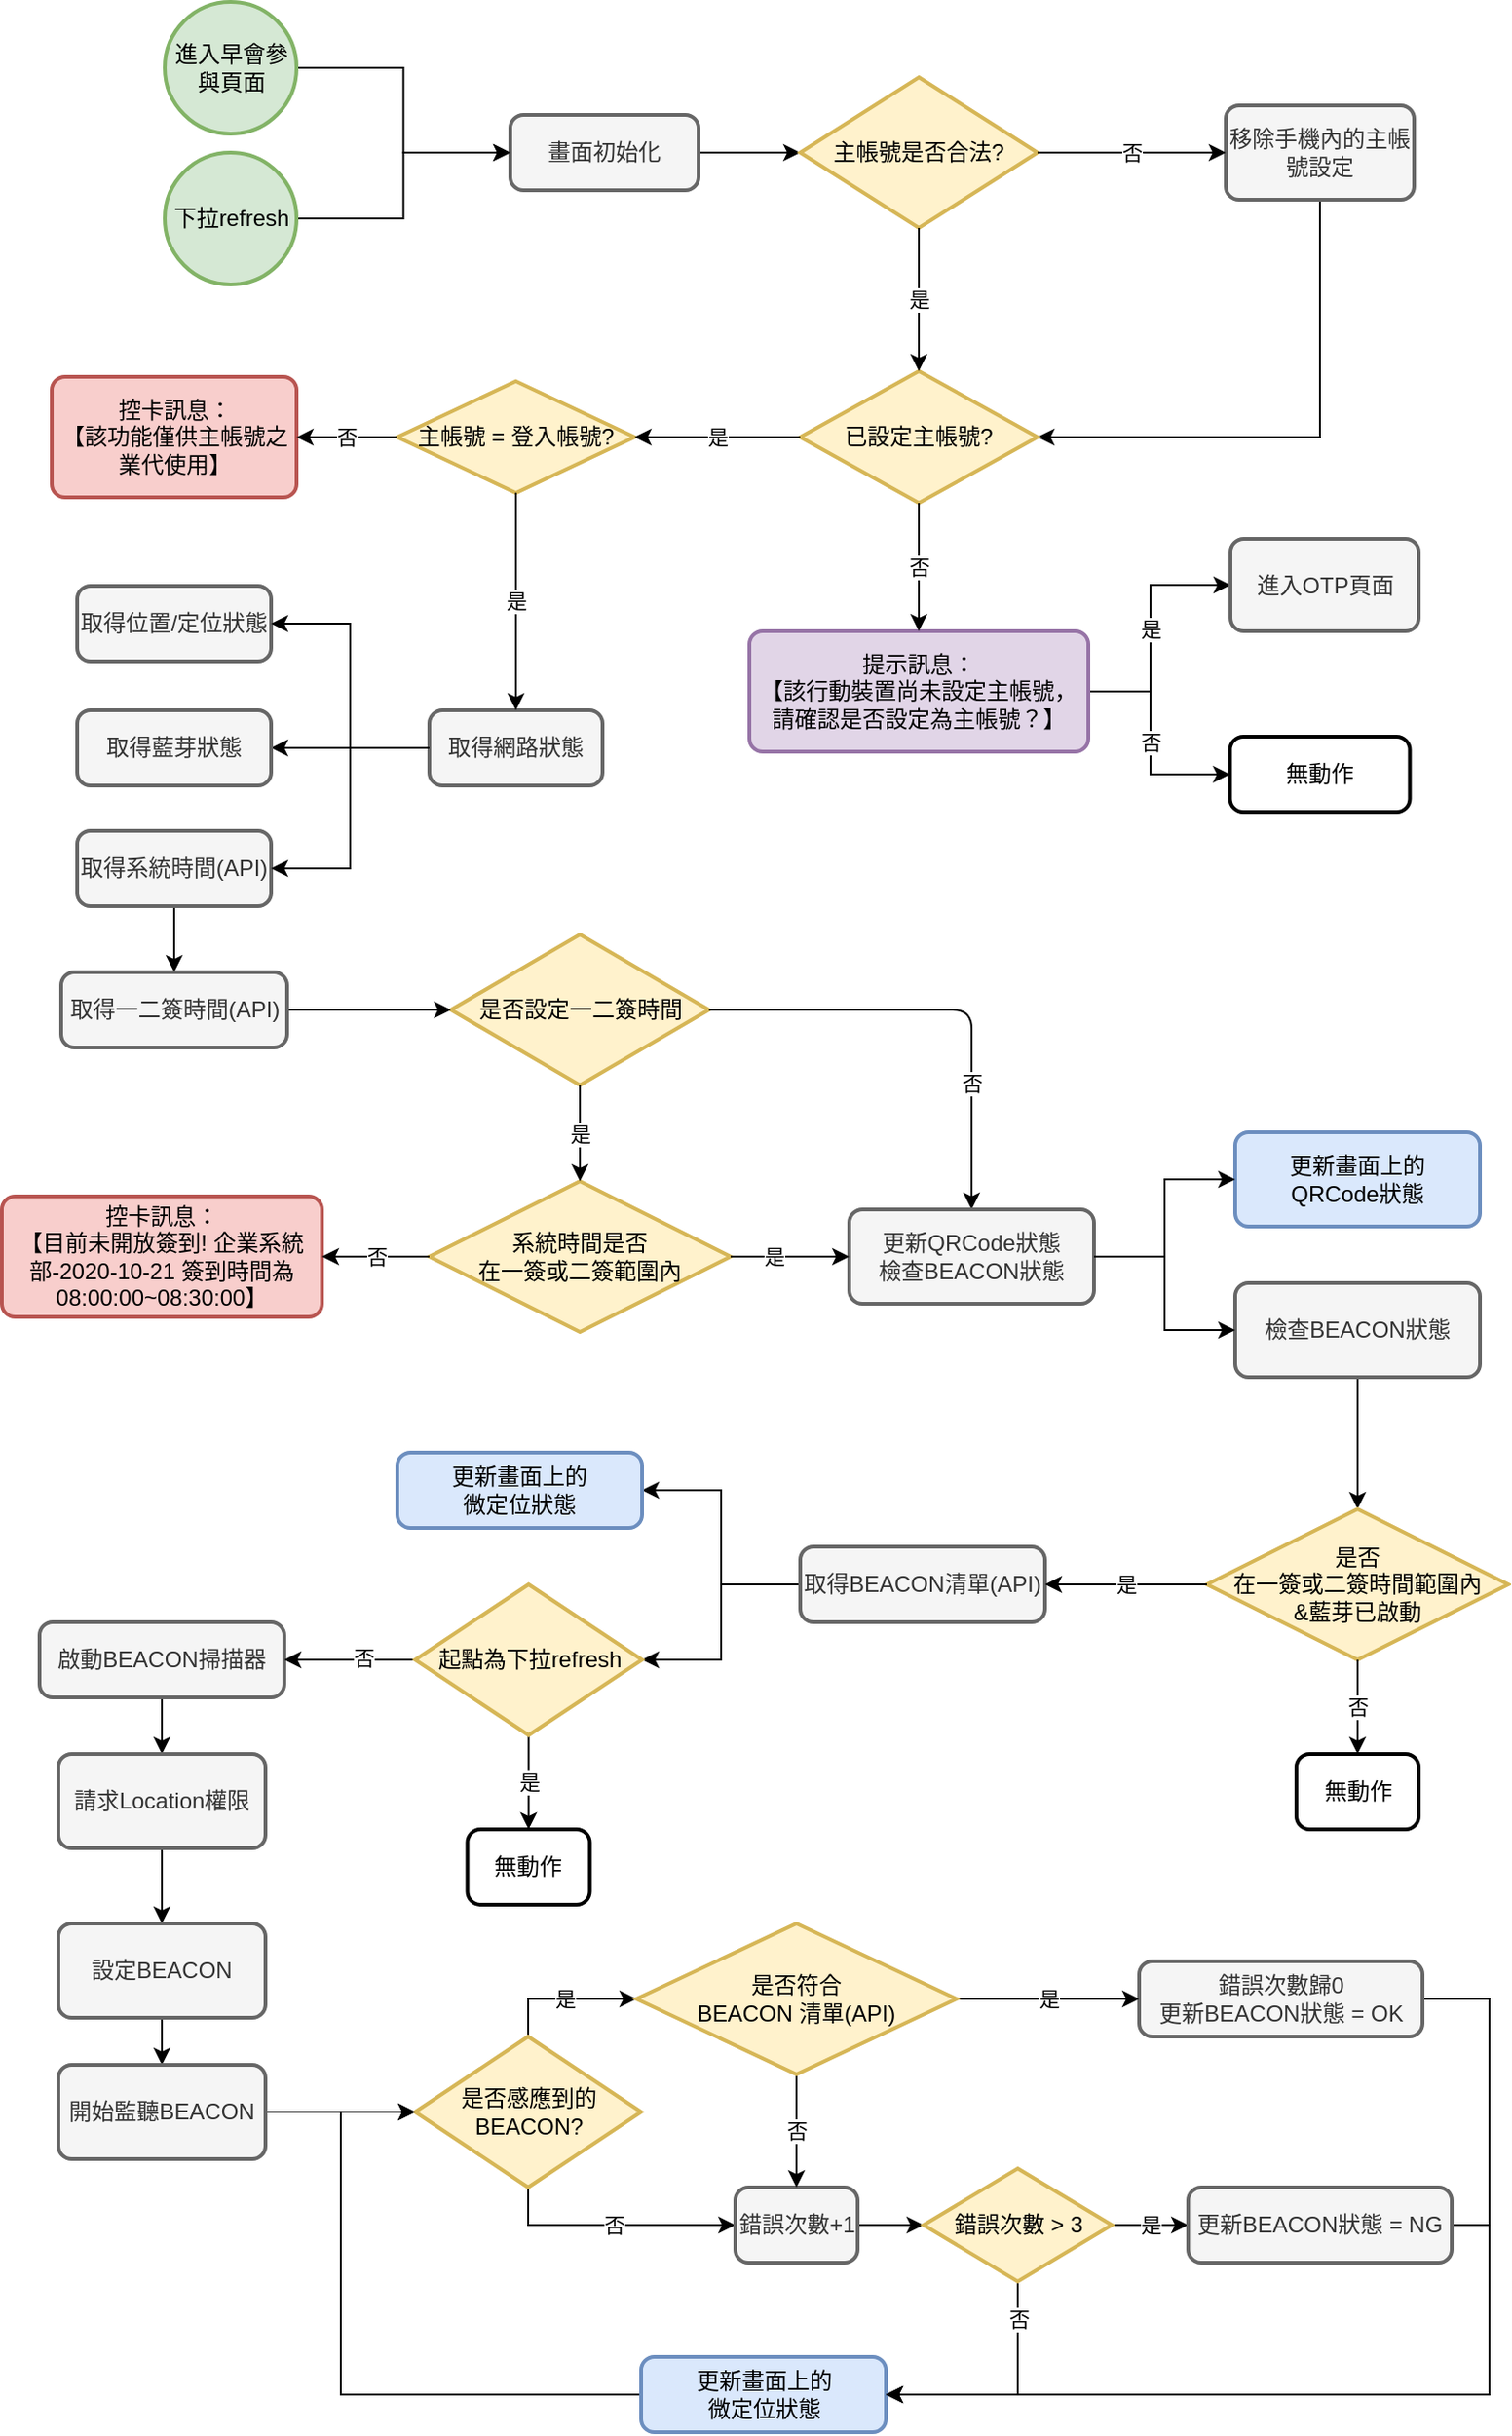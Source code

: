 <mxfile version="13.8.1" type="github"><diagram id="rVQWAjQvvcYKXNc0S_qa" name="第1頁"><mxGraphModel dx="1422" dy="745" grid="1" gridSize="10" guides="1" tooltips="1" connect="1" arrows="1" fold="1" page="1" pageScale="1" pageWidth="827" pageHeight="1169" math="0" shadow="0"><root><mxCell id="0"/><mxCell id="1" parent="0"/><mxCell id="3DBhpYr2s3S-8QUUFZNX-8" style="edgeStyle=orthogonalEdgeStyle;rounded=0;orthogonalLoop=1;jettySize=auto;html=1;exitX=1;exitY=0.5;exitDx=0;exitDy=0;exitPerimeter=0;" edge="1" parent="1" source="3DBhpYr2s3S-8QUUFZNX-1" target="3DBhpYr2s3S-8QUUFZNX-3"><mxGeometry relative="1" as="geometry"/></mxCell><mxCell id="3DBhpYr2s3S-8QUUFZNX-1" value="進入早會參與頁面" style="strokeWidth=2;html=1;shape=mxgraph.flowchart.start_2;whiteSpace=wrap;fillColor=#d5e8d4;strokeColor=#82b366;" vertex="1" parent="1"><mxGeometry x="96.5" y="30" width="70" height="70" as="geometry"/></mxCell><mxCell id="3DBhpYr2s3S-8QUUFZNX-9" style="edgeStyle=orthogonalEdgeStyle;rounded=0;orthogonalLoop=1;jettySize=auto;html=1;exitX=1;exitY=0.5;exitDx=0;exitDy=0;entryX=0;entryY=0.5;entryDx=0;entryDy=0;entryPerimeter=0;" edge="1" parent="1" source="3DBhpYr2s3S-8QUUFZNX-3" target="3DBhpYr2s3S-8QUUFZNX-5"><mxGeometry relative="1" as="geometry"/></mxCell><mxCell id="3DBhpYr2s3S-8QUUFZNX-3" value="畫面初始化" style="rounded=1;whiteSpace=wrap;html=1;absoluteArcSize=1;arcSize=14;strokeWidth=2;fillColor=#f5f5f5;strokeColor=#666666;fontColor=#333333;" vertex="1" parent="1"><mxGeometry x="280" y="90" width="100" height="40" as="geometry"/></mxCell><mxCell id="3DBhpYr2s3S-8QUUFZNX-5" value="主帳號是否合法?" style="strokeWidth=2;html=1;shape=mxgraph.flowchart.decision;whiteSpace=wrap;fillColor=#fff2cc;strokeColor=#d6b656;" vertex="1" parent="1"><mxGeometry x="434" y="70" width="126" height="80" as="geometry"/></mxCell><mxCell id="3DBhpYr2s3S-8QUUFZNX-16" style="edgeStyle=orthogonalEdgeStyle;rounded=0;orthogonalLoop=1;jettySize=auto;html=1;exitX=0.5;exitY=1;exitDx=0;exitDy=0;entryX=1;entryY=0.5;entryDx=0;entryDy=0;entryPerimeter=0;" edge="1" parent="1" source="3DBhpYr2s3S-8QUUFZNX-6" target="3DBhpYr2s3S-8QUUFZNX-11"><mxGeometry relative="1" as="geometry"/></mxCell><mxCell id="3DBhpYr2s3S-8QUUFZNX-6" value="移除手機內的主帳號設定" style="rounded=1;whiteSpace=wrap;html=1;absoluteArcSize=1;arcSize=14;strokeWidth=2;fillColor=#f5f5f5;strokeColor=#666666;fontColor=#333333;" vertex="1" parent="1"><mxGeometry x="660" y="85" width="100" height="50" as="geometry"/></mxCell><mxCell id="3DBhpYr2s3S-8QUUFZNX-11" value="已設定主帳號?" style="strokeWidth=2;html=1;shape=mxgraph.flowchart.decision;whiteSpace=wrap;fillColor=#fff2cc;strokeColor=#d6b656;" vertex="1" parent="1"><mxGeometry x="434" y="226" width="126" height="70" as="geometry"/></mxCell><mxCell id="3DBhpYr2s3S-8QUUFZNX-13" value="主帳號 = 登入帳號?" style="strokeWidth=2;html=1;shape=mxgraph.flowchart.decision;whiteSpace=wrap;fillColor=#fff2cc;strokeColor=#d6b656;" vertex="1" parent="1"><mxGeometry x="220" y="231.38" width="126" height="59.25" as="geometry"/></mxCell><mxCell id="3DBhpYr2s3S-8QUUFZNX-157" value="是" style="edgeStyle=orthogonalEdgeStyle;rounded=0;orthogonalLoop=1;jettySize=auto;html=1;exitX=1;exitY=0.5;exitDx=0;exitDy=0;entryX=0;entryY=0.5;entryDx=0;entryDy=0;" edge="1" parent="1" source="3DBhpYr2s3S-8QUUFZNX-17" target="3DBhpYr2s3S-8QUUFZNX-31"><mxGeometry relative="1" as="geometry"><Array as="points"><mxPoint x="620" y="396"/><mxPoint x="620" y="340"/></Array></mxGeometry></mxCell><mxCell id="3DBhpYr2s3S-8QUUFZNX-158" value="否" style="edgeStyle=orthogonalEdgeStyle;rounded=0;orthogonalLoop=1;jettySize=auto;html=1;exitX=1;exitY=0.5;exitDx=0;exitDy=0;entryX=0;entryY=0.5;entryDx=0;entryDy=0;" edge="1" parent="1" source="3DBhpYr2s3S-8QUUFZNX-17" target="3DBhpYr2s3S-8QUUFZNX-153"><mxGeometry relative="1" as="geometry"><Array as="points"><mxPoint x="620" y="396"/><mxPoint x="620" y="440"/></Array></mxGeometry></mxCell><mxCell id="3DBhpYr2s3S-8QUUFZNX-17" value="提示訊息：&lt;br&gt;【該行動裝置尚未設定主帳號，請確認是否設定為主帳號？】" style="rounded=1;whiteSpace=wrap;html=1;absoluteArcSize=1;arcSize=14;strokeWidth=2;fillColor=#e1d5e7;strokeColor=#9673a6;" vertex="1" parent="1"><mxGeometry x="407" y="364" width="180" height="64" as="geometry"/></mxCell><mxCell id="3DBhpYr2s3S-8QUUFZNX-31" value="進入OTP頁面" style="rounded=1;whiteSpace=wrap;html=1;absoluteArcSize=1;arcSize=14;strokeWidth=2;fillColor=#f5f5f5;strokeColor=#666666;fontColor=#333333;" vertex="1" parent="1"><mxGeometry x="662.5" y="315" width="100" height="49" as="geometry"/></mxCell><mxCell id="3DBhpYr2s3S-8QUUFZNX-42" value="控卡訊息：&lt;br&gt;【該功能僅供主帳號之業代使用】" style="rounded=1;whiteSpace=wrap;html=1;absoluteArcSize=1;arcSize=14;strokeWidth=2;fillColor=#f8cecc;strokeColor=#b85450;" vertex="1" parent="1"><mxGeometry x="36.5" y="229.01" width="130" height="64" as="geometry"/></mxCell><mxCell id="3DBhpYr2s3S-8QUUFZNX-55" value="" style="edgeStyle=orthogonalEdgeStyle;rounded=0;orthogonalLoop=1;jettySize=auto;html=1;entryX=1;entryY=0.5;entryDx=0;entryDy=0;" edge="1" parent="1" source="3DBhpYr2s3S-8QUUFZNX-50" target="3DBhpYr2s3S-8QUUFZNX-53"><mxGeometry relative="1" as="geometry"/></mxCell><mxCell id="3DBhpYr2s3S-8QUUFZNX-50" value="取得網路狀態" style="rounded=1;whiteSpace=wrap;html=1;absoluteArcSize=1;arcSize=14;strokeWidth=2;fillColor=#f5f5f5;strokeColor=#666666;fontColor=#333333;" vertex="1" parent="1"><mxGeometry x="237" y="406" width="92" height="40" as="geometry"/></mxCell><mxCell id="3DBhpYr2s3S-8QUUFZNX-52" value="取得位置/定位狀態" style="rounded=1;whiteSpace=wrap;html=1;absoluteArcSize=1;arcSize=14;strokeWidth=2;fillColor=#f5f5f5;strokeColor=#666666;fontColor=#333333;" vertex="1" parent="1"><mxGeometry x="50" y="340" width="103" height="40" as="geometry"/></mxCell><mxCell id="3DBhpYr2s3S-8QUUFZNX-53" value="取得藍芽狀態" style="rounded=1;whiteSpace=wrap;html=1;absoluteArcSize=1;arcSize=14;strokeWidth=2;fillColor=#f5f5f5;strokeColor=#666666;fontColor=#333333;" vertex="1" parent="1"><mxGeometry x="50" y="406" width="103" height="40" as="geometry"/></mxCell><mxCell id="3DBhpYr2s3S-8QUUFZNX-81" value="" style="edgeStyle=orthogonalEdgeStyle;rounded=0;orthogonalLoop=1;jettySize=auto;html=1;" edge="1" parent="1" source="3DBhpYr2s3S-8QUUFZNX-54" target="3DBhpYr2s3S-8QUUFZNX-79"><mxGeometry relative="1" as="geometry"/></mxCell><mxCell id="3DBhpYr2s3S-8QUUFZNX-54" value="取得系統時間(API)" style="rounded=1;whiteSpace=wrap;html=1;absoluteArcSize=1;arcSize=14;strokeWidth=2;fillColor=#f5f5f5;strokeColor=#666666;fontColor=#333333;" vertex="1" parent="1"><mxGeometry x="50" y="470" width="103" height="40" as="geometry"/></mxCell><mxCell id="3DBhpYr2s3S-8QUUFZNX-57" value="" style="edgeStyle=orthogonalEdgeStyle;rounded=0;orthogonalLoop=1;jettySize=auto;html=1;entryX=1;entryY=0.5;entryDx=0;entryDy=0;exitX=0;exitY=0.5;exitDx=0;exitDy=0;" edge="1" parent="1" source="3DBhpYr2s3S-8QUUFZNX-50" target="3DBhpYr2s3S-8QUUFZNX-52"><mxGeometry relative="1" as="geometry"><mxPoint x="247" y="401" as="sourcePoint"/><mxPoint x="163" y="436" as="targetPoint"/></mxGeometry></mxCell><mxCell id="3DBhpYr2s3S-8QUUFZNX-58" value="" style="edgeStyle=orthogonalEdgeStyle;rounded=0;orthogonalLoop=1;jettySize=auto;html=1;entryX=1;entryY=0.5;entryDx=0;entryDy=0;exitX=0;exitY=0.5;exitDx=0;exitDy=0;" edge="1" parent="1" source="3DBhpYr2s3S-8QUUFZNX-50" target="3DBhpYr2s3S-8QUUFZNX-54"><mxGeometry relative="1" as="geometry"><mxPoint x="257" y="411" as="sourcePoint"/><mxPoint x="173" y="446" as="targetPoint"/></mxGeometry></mxCell><mxCell id="3DBhpYr2s3S-8QUUFZNX-64" value="" style="endArrow=classic;html=1;exitX=1;exitY=0.5;exitDx=0;exitDy=0;exitPerimeter=0;entryX=0;entryY=0.5;entryDx=0;entryDy=0;" edge="1" parent="1" source="3DBhpYr2s3S-8QUUFZNX-5" target="3DBhpYr2s3S-8QUUFZNX-6"><mxGeometry relative="1" as="geometry"><mxPoint x="329" y="560" as="sourcePoint"/><mxPoint x="429" y="560" as="targetPoint"/></mxGeometry></mxCell><mxCell id="3DBhpYr2s3S-8QUUFZNX-65" value="否" style="edgeLabel;resizable=0;html=1;align=center;verticalAlign=middle;" connectable="0" vertex="1" parent="3DBhpYr2s3S-8QUUFZNX-64"><mxGeometry relative="1" as="geometry"/></mxCell><mxCell id="3DBhpYr2s3S-8QUUFZNX-66" value="" style="endArrow=classic;html=1;exitX=0.5;exitY=1;exitDx=0;exitDy=0;exitPerimeter=0;entryX=0.5;entryY=0;entryDx=0;entryDy=0;" edge="1" parent="1" source="3DBhpYr2s3S-8QUUFZNX-11" target="3DBhpYr2s3S-8QUUFZNX-17"><mxGeometry relative="1" as="geometry"><mxPoint x="550" y="180" as="sourcePoint"/><mxPoint x="650" y="180" as="targetPoint"/></mxGeometry></mxCell><mxCell id="3DBhpYr2s3S-8QUUFZNX-67" value="否" style="edgeLabel;resizable=0;html=1;align=center;verticalAlign=middle;" connectable="0" vertex="1" parent="3DBhpYr2s3S-8QUUFZNX-66"><mxGeometry relative="1" as="geometry"/></mxCell><mxCell id="3DBhpYr2s3S-8QUUFZNX-68" value="" style="endArrow=classic;html=1;exitX=0;exitY=0.5;exitDx=0;exitDy=0;exitPerimeter=0;entryX=1;entryY=0.5;entryDx=0;entryDy=0;" edge="1" parent="1" source="3DBhpYr2s3S-8QUUFZNX-13" target="3DBhpYr2s3S-8QUUFZNX-42"><mxGeometry relative="1" as="geometry"><mxPoint x="580" y="130" as="sourcePoint"/><mxPoint x="680" y="130" as="targetPoint"/></mxGeometry></mxCell><mxCell id="3DBhpYr2s3S-8QUUFZNX-69" value="否" style="edgeLabel;resizable=0;html=1;align=center;verticalAlign=middle;" connectable="0" vertex="1" parent="3DBhpYr2s3S-8QUUFZNX-68"><mxGeometry relative="1" as="geometry"/></mxCell><mxCell id="3DBhpYr2s3S-8QUUFZNX-70" value="" style="endArrow=classic;html=1;exitX=0.5;exitY=1;exitDx=0;exitDy=0;exitPerimeter=0;entryX=0.5;entryY=0;entryDx=0;entryDy=0;entryPerimeter=0;" edge="1" parent="1" source="3DBhpYr2s3S-8QUUFZNX-5" target="3DBhpYr2s3S-8QUUFZNX-11"><mxGeometry relative="1" as="geometry"><mxPoint x="480" y="170" as="sourcePoint"/><mxPoint x="580" y="170" as="targetPoint"/></mxGeometry></mxCell><mxCell id="3DBhpYr2s3S-8QUUFZNX-71" value="是" style="edgeLabel;resizable=0;html=1;align=center;verticalAlign=middle;" connectable="0" vertex="1" parent="3DBhpYr2s3S-8QUUFZNX-70"><mxGeometry relative="1" as="geometry"/></mxCell><mxCell id="3DBhpYr2s3S-8QUUFZNX-72" value="" style="endArrow=classic;html=1;exitX=0;exitY=0.5;exitDx=0;exitDy=0;exitPerimeter=0;entryX=1;entryY=0.5;entryDx=0;entryDy=0;entryPerimeter=0;" edge="1" parent="1" source="3DBhpYr2s3S-8QUUFZNX-11" target="3DBhpYr2s3S-8QUUFZNX-13"><mxGeometry relative="1" as="geometry"><mxPoint x="507" y="160" as="sourcePoint"/><mxPoint x="507" y="236" as="targetPoint"/></mxGeometry></mxCell><mxCell id="3DBhpYr2s3S-8QUUFZNX-73" value="是" style="edgeLabel;resizable=0;html=1;align=center;verticalAlign=middle;" connectable="0" vertex="1" parent="3DBhpYr2s3S-8QUUFZNX-72"><mxGeometry relative="1" as="geometry"/></mxCell><mxCell id="3DBhpYr2s3S-8QUUFZNX-74" value="" style="endArrow=classic;html=1;exitX=0.5;exitY=1;exitDx=0;exitDy=0;exitPerimeter=0;entryX=0.5;entryY=0;entryDx=0;entryDy=0;" edge="1" parent="1" source="3DBhpYr2s3S-8QUUFZNX-13" target="3DBhpYr2s3S-8QUUFZNX-50"><mxGeometry relative="1" as="geometry"><mxPoint x="517" y="170" as="sourcePoint"/><mxPoint x="517" y="246" as="targetPoint"/></mxGeometry></mxCell><mxCell id="3DBhpYr2s3S-8QUUFZNX-75" value="是" style="edgeLabel;resizable=0;html=1;align=center;verticalAlign=middle;" connectable="0" vertex="1" parent="3DBhpYr2s3S-8QUUFZNX-74"><mxGeometry relative="1" as="geometry"/></mxCell><mxCell id="3DBhpYr2s3S-8QUUFZNX-78" value="是否設定一二簽時間" style="strokeWidth=2;html=1;shape=mxgraph.flowchart.decision;whiteSpace=wrap;fillColor=#fff2cc;strokeColor=#d6b656;" vertex="1" parent="1"><mxGeometry x="248.5" y="525" width="137" height="80" as="geometry"/></mxCell><mxCell id="3DBhpYr2s3S-8QUUFZNX-82" value="" style="edgeStyle=orthogonalEdgeStyle;rounded=0;orthogonalLoop=1;jettySize=auto;html=1;" edge="1" parent="1" source="3DBhpYr2s3S-8QUUFZNX-79" target="3DBhpYr2s3S-8QUUFZNX-78"><mxGeometry relative="1" as="geometry"/></mxCell><mxCell id="3DBhpYr2s3S-8QUUFZNX-79" value="取得一二簽時間(API)" style="rounded=1;whiteSpace=wrap;html=1;absoluteArcSize=1;arcSize=14;strokeWidth=2;fillColor=#f5f5f5;strokeColor=#666666;fontColor=#333333;" vertex="1" parent="1"><mxGeometry x="41.5" y="545" width="120" height="40" as="geometry"/></mxCell><mxCell id="3DBhpYr2s3S-8QUUFZNX-83" value="系統時間是否&lt;br&gt;在一簽或二簽範圍內" style="strokeWidth=2;html=1;shape=mxgraph.flowchart.decision;whiteSpace=wrap;fillColor=#fff2cc;strokeColor=#d6b656;" vertex="1" parent="1"><mxGeometry x="237" y="656" width="160" height="80" as="geometry"/></mxCell><mxCell id="3DBhpYr2s3S-8QUUFZNX-84" value="" style="endArrow=classic;html=1;exitX=0.5;exitY=1;exitDx=0;exitDy=0;exitPerimeter=0;entryX=0.5;entryY=0;entryDx=0;entryDy=0;entryPerimeter=0;" edge="1" parent="1" source="3DBhpYr2s3S-8QUUFZNX-78" target="3DBhpYr2s3S-8QUUFZNX-83"><mxGeometry relative="1" as="geometry"><mxPoint x="343" y="300.63" as="sourcePoint"/><mxPoint x="343" y="416" as="targetPoint"/></mxGeometry></mxCell><mxCell id="3DBhpYr2s3S-8QUUFZNX-85" value="是" style="edgeLabel;resizable=0;html=1;align=center;verticalAlign=middle;" connectable="0" vertex="1" parent="3DBhpYr2s3S-8QUUFZNX-84"><mxGeometry relative="1" as="geometry"/></mxCell><mxCell id="3DBhpYr2s3S-8QUUFZNX-86" value="" style="endArrow=classic;html=1;exitX=1;exitY=0.5;exitDx=0;exitDy=0;exitPerimeter=0;entryX=0.5;entryY=0;entryDx=0;entryDy=0;" edge="1" parent="1" source="3DBhpYr2s3S-8QUUFZNX-78" target="3DBhpYr2s3S-8QUUFZNX-88"><mxGeometry relative="1" as="geometry"><mxPoint x="280" y="271.005" as="sourcePoint"/><mxPoint x="329" y="650" as="targetPoint"/><Array as="points"><mxPoint x="525" y="565"/></Array></mxGeometry></mxCell><mxCell id="3DBhpYr2s3S-8QUUFZNX-87" value="否" style="edgeLabel;resizable=0;html=1;align=center;verticalAlign=middle;" connectable="0" vertex="1" parent="3DBhpYr2s3S-8QUUFZNX-86"><mxGeometry relative="1" as="geometry"><mxPoint x="16.5" y="38.5" as="offset"/></mxGeometry></mxCell><mxCell id="3DBhpYr2s3S-8QUUFZNX-88" value="更新QRCode狀態&lt;br&gt;檢查BEACON狀態" style="rounded=1;whiteSpace=wrap;html=1;absoluteArcSize=1;arcSize=14;strokeWidth=2;fillColor=#f5f5f5;strokeColor=#666666;fontColor=#333333;" vertex="1" parent="1"><mxGeometry x="460" y="671" width="130" height="50" as="geometry"/></mxCell><mxCell id="3DBhpYr2s3S-8QUUFZNX-89" value="" style="endArrow=classic;html=1;exitX=1;exitY=0.5;exitDx=0;exitDy=0;exitPerimeter=0;entryX=0;entryY=0.5;entryDx=0;entryDy=0;" edge="1" parent="1" source="3DBhpYr2s3S-8QUUFZNX-83" target="3DBhpYr2s3S-8QUUFZNX-88"><mxGeometry relative="1" as="geometry"><mxPoint x="407" y="575" as="sourcePoint"/><mxPoint x="467" y="575" as="targetPoint"/><Array as="points"/></mxGeometry></mxCell><mxCell id="3DBhpYr2s3S-8QUUFZNX-90" value="是" style="edgeLabel;resizable=0;html=1;align=center;verticalAlign=middle;" connectable="0" vertex="1" parent="3DBhpYr2s3S-8QUUFZNX-89"><mxGeometry relative="1" as="geometry"><mxPoint x="-9" as="offset"/></mxGeometry></mxCell><mxCell id="3DBhpYr2s3S-8QUUFZNX-91" value="控卡訊息：&lt;br&gt;【目前未開放簽到! 企業系統部-2020-10-21 簽到時間為08:00:00~08:30:00】" style="rounded=1;whiteSpace=wrap;html=1;absoluteArcSize=1;arcSize=14;strokeWidth=2;fillColor=#f8cecc;strokeColor=#b85450;" vertex="1" parent="1"><mxGeometry x="10" y="664" width="170" height="64" as="geometry"/></mxCell><mxCell id="3DBhpYr2s3S-8QUUFZNX-92" value="" style="endArrow=classic;html=1;exitX=0;exitY=0.5;exitDx=0;exitDy=0;exitPerimeter=0;entryX=1;entryY=0.5;entryDx=0;entryDy=0;" edge="1" parent="1" source="3DBhpYr2s3S-8QUUFZNX-83" target="3DBhpYr2s3S-8QUUFZNX-91"><mxGeometry relative="1" as="geometry"><mxPoint x="230" y="271.005" as="sourcePoint"/><mxPoint x="150" y="271" as="targetPoint"/></mxGeometry></mxCell><mxCell id="3DBhpYr2s3S-8QUUFZNX-93" value="否" style="edgeLabel;resizable=0;html=1;align=center;verticalAlign=middle;" connectable="0" vertex="1" parent="3DBhpYr2s3S-8QUUFZNX-92"><mxGeometry relative="1" as="geometry"/></mxCell><mxCell id="3DBhpYr2s3S-8QUUFZNX-95" value="更新畫面上的&lt;br&gt;QRCode狀態" style="rounded=1;whiteSpace=wrap;html=1;absoluteArcSize=1;arcSize=14;strokeWidth=2;fillColor=#dae8fc;strokeColor=#6c8ebf;" vertex="1" parent="1"><mxGeometry x="665" y="630" width="130" height="50" as="geometry"/></mxCell><mxCell id="3DBhpYr2s3S-8QUUFZNX-96" value="" style="edgeStyle=orthogonalEdgeStyle;rounded=0;orthogonalLoop=1;jettySize=auto;html=1;entryX=0;entryY=0.5;entryDx=0;entryDy=0;exitX=1;exitY=0.5;exitDx=0;exitDy=0;" edge="1" parent="1" source="3DBhpYr2s3S-8QUUFZNX-88" target="3DBhpYr2s3S-8QUUFZNX-95"><mxGeometry relative="1" as="geometry"><mxPoint x="247" y="436" as="sourcePoint"/><mxPoint x="163" y="500" as="targetPoint"/></mxGeometry></mxCell><mxCell id="3DBhpYr2s3S-8QUUFZNX-100" value="" style="edgeStyle=orthogonalEdgeStyle;rounded=0;orthogonalLoop=1;jettySize=auto;html=1;" edge="1" parent="1" source="3DBhpYr2s3S-8QUUFZNX-97" target="3DBhpYr2s3S-8QUUFZNX-99"><mxGeometry relative="1" as="geometry"/></mxCell><mxCell id="3DBhpYr2s3S-8QUUFZNX-97" value="檢查BEACON狀態" style="rounded=1;whiteSpace=wrap;html=1;absoluteArcSize=1;arcSize=14;strokeWidth=2;fillColor=#f5f5f5;strokeColor=#666666;fontColor=#333333;" vertex="1" parent="1"><mxGeometry x="665" y="710" width="130" height="50" as="geometry"/></mxCell><mxCell id="3DBhpYr2s3S-8QUUFZNX-98" value="" style="edgeStyle=orthogonalEdgeStyle;rounded=0;orthogonalLoop=1;jettySize=auto;html=1;entryX=0;entryY=0.5;entryDx=0;entryDy=0;exitX=1;exitY=0.5;exitDx=0;exitDy=0;" edge="1" parent="1" source="3DBhpYr2s3S-8QUUFZNX-88" target="3DBhpYr2s3S-8QUUFZNX-97"><mxGeometry relative="1" as="geometry"><mxPoint x="600" y="706" as="sourcePoint"/><mxPoint x="650" y="635" as="targetPoint"/></mxGeometry></mxCell><mxCell id="3DBhpYr2s3S-8QUUFZNX-99" value="是否&lt;br&gt;在一簽或二簽時間範圍內&lt;br&gt;&amp;amp;藍芽已啟動" style="strokeWidth=2;html=1;shape=mxgraph.flowchart.decision;whiteSpace=wrap;fillColor=#fff2cc;strokeColor=#d6b656;" vertex="1" parent="1"><mxGeometry x="650" y="830" width="160" height="80" as="geometry"/></mxCell><mxCell id="3DBhpYr2s3S-8QUUFZNX-148" style="edgeStyle=orthogonalEdgeStyle;rounded=0;orthogonalLoop=1;jettySize=auto;html=1;exitX=0;exitY=0.5;exitDx=0;exitDy=0;entryX=1;entryY=0.5;entryDx=0;entryDy=0;" edge="1" parent="1" source="3DBhpYr2s3S-8QUUFZNX-101" target="3DBhpYr2s3S-8QUUFZNX-147"><mxGeometry relative="1" as="geometry"/></mxCell><mxCell id="3DBhpYr2s3S-8QUUFZNX-169" style="edgeStyle=orthogonalEdgeStyle;rounded=0;orthogonalLoop=1;jettySize=auto;html=1;exitX=0;exitY=0.5;exitDx=0;exitDy=0;entryX=1;entryY=0.5;entryDx=0;entryDy=0;entryPerimeter=0;" edge="1" parent="1" source="3DBhpYr2s3S-8QUUFZNX-101" target="3DBhpYr2s3S-8QUUFZNX-165"><mxGeometry relative="1" as="geometry"/></mxCell><mxCell id="3DBhpYr2s3S-8QUUFZNX-101" value="取得BEACON清單(API)" style="rounded=1;whiteSpace=wrap;html=1;absoluteArcSize=1;arcSize=14;strokeWidth=2;fillColor=#f5f5f5;strokeColor=#666666;fontColor=#333333;" vertex="1" parent="1"><mxGeometry x="434" y="850" width="130" height="40" as="geometry"/></mxCell><mxCell id="3DBhpYr2s3S-8QUUFZNX-102" value="" style="endArrow=classic;html=1;exitX=0;exitY=0.5;exitDx=0;exitDy=0;exitPerimeter=0;entryX=1;entryY=0.5;entryDx=0;entryDy=0;" edge="1" parent="1" source="3DBhpYr2s3S-8QUUFZNX-99" target="3DBhpYr2s3S-8QUUFZNX-101"><mxGeometry relative="1" as="geometry"><mxPoint x="407" y="746" as="sourcePoint"/><mxPoint x="470" y="746" as="targetPoint"/><Array as="points"/></mxGeometry></mxCell><mxCell id="3DBhpYr2s3S-8QUUFZNX-103" value="是" style="edgeLabel;resizable=0;html=1;align=center;verticalAlign=middle;" connectable="0" vertex="1" parent="3DBhpYr2s3S-8QUUFZNX-102"><mxGeometry relative="1" as="geometry"><mxPoint as="offset"/></mxGeometry></mxCell><mxCell id="3DBhpYr2s3S-8QUUFZNX-168" value="" style="edgeStyle=orthogonalEdgeStyle;rounded=0;orthogonalLoop=1;jettySize=auto;html=1;" edge="1" parent="1" source="3DBhpYr2s3S-8QUUFZNX-105" target="3DBhpYr2s3S-8QUUFZNX-115"><mxGeometry relative="1" as="geometry"/></mxCell><mxCell id="3DBhpYr2s3S-8QUUFZNX-105" value="啟動BEACON掃描器" style="rounded=1;whiteSpace=wrap;html=1;absoluteArcSize=1;arcSize=14;strokeWidth=2;fillColor=#f5f5f5;strokeColor=#666666;fontColor=#333333;" vertex="1" parent="1"><mxGeometry x="30" y="890" width="130" height="40" as="geometry"/></mxCell><mxCell id="3DBhpYr2s3S-8QUUFZNX-106" value="無動作" style="rounded=1;whiteSpace=wrap;html=1;absoluteArcSize=1;arcSize=14;strokeWidth=2;" vertex="1" parent="1"><mxGeometry x="697.5" y="960" width="65" height="40" as="geometry"/></mxCell><mxCell id="3DBhpYr2s3S-8QUUFZNX-108" value="" style="endArrow=classic;html=1;exitX=0.5;exitY=1;exitDx=0;exitDy=0;exitPerimeter=0;entryX=0.5;entryY=0;entryDx=0;entryDy=0;" edge="1" parent="1" source="3DBhpYr2s3S-8QUUFZNX-99" target="3DBhpYr2s3S-8QUUFZNX-106"><mxGeometry relative="1" as="geometry"><mxPoint x="247" y="746" as="sourcePoint"/><mxPoint x="190" y="746" as="targetPoint"/></mxGeometry></mxCell><mxCell id="3DBhpYr2s3S-8QUUFZNX-109" value="否" style="edgeLabel;resizable=0;html=1;align=center;verticalAlign=middle;" connectable="0" vertex="1" parent="3DBhpYr2s3S-8QUUFZNX-108"><mxGeometry relative="1" as="geometry"/></mxCell><mxCell id="3DBhpYr2s3S-8QUUFZNX-149" style="edgeStyle=orthogonalEdgeStyle;rounded=0;orthogonalLoop=1;jettySize=auto;html=1;exitX=0;exitY=0.5;exitDx=0;exitDy=0;entryX=0;entryY=0.5;entryDx=0;entryDy=0;entryPerimeter=0;" edge="1" parent="1" source="3DBhpYr2s3S-8QUUFZNX-111" target="3DBhpYr2s3S-8QUUFZNX-122"><mxGeometry relative="1" as="geometry"><Array as="points"><mxPoint x="190" y="1300"/><mxPoint x="190" y="1150"/></Array></mxGeometry></mxCell><mxCell id="3DBhpYr2s3S-8QUUFZNX-111" value="更新畫面上的&lt;br&gt;微定位狀態" style="rounded=1;whiteSpace=wrap;html=1;absoluteArcSize=1;arcSize=14;strokeWidth=2;fillColor=#dae8fc;strokeColor=#6c8ebf;" vertex="1" parent="1"><mxGeometry x="349.5" y="1280" width="130" height="40" as="geometry"/></mxCell><mxCell id="3DBhpYr2s3S-8QUUFZNX-119" style="edgeStyle=orthogonalEdgeStyle;rounded=0;orthogonalLoop=1;jettySize=auto;html=1;exitX=0.5;exitY=1;exitDx=0;exitDy=0;entryX=0.5;entryY=0;entryDx=0;entryDy=0;" edge="1" parent="1" source="3DBhpYr2s3S-8QUUFZNX-115" target="3DBhpYr2s3S-8QUUFZNX-116"><mxGeometry relative="1" as="geometry"/></mxCell><mxCell id="3DBhpYr2s3S-8QUUFZNX-115" value="請求Location權限" style="rounded=1;whiteSpace=wrap;html=1;absoluteArcSize=1;arcSize=14;strokeWidth=2;fillColor=#f5f5f5;strokeColor=#666666;fontColor=#333333;" vertex="1" parent="1"><mxGeometry x="40" y="960" width="110" height="50" as="geometry"/></mxCell><mxCell id="3DBhpYr2s3S-8QUUFZNX-126" value="" style="edgeStyle=orthogonalEdgeStyle;rounded=0;orthogonalLoop=1;jettySize=auto;html=1;" edge="1" parent="1" source="3DBhpYr2s3S-8QUUFZNX-116" target="3DBhpYr2s3S-8QUUFZNX-123"><mxGeometry relative="1" as="geometry"/></mxCell><mxCell id="3DBhpYr2s3S-8QUUFZNX-116" value="設定BEACON" style="rounded=1;whiteSpace=wrap;html=1;absoluteArcSize=1;arcSize=14;strokeWidth=2;fillColor=#f5f5f5;strokeColor=#666666;fontColor=#333333;" vertex="1" parent="1"><mxGeometry x="40" y="1050" width="110" height="50" as="geometry"/></mxCell><mxCell id="3DBhpYr2s3S-8QUUFZNX-130" value="否" style="edgeStyle=orthogonalEdgeStyle;rounded=0;orthogonalLoop=1;jettySize=auto;html=1;exitX=0.5;exitY=1;exitDx=0;exitDy=0;exitPerimeter=0;entryX=0;entryY=0.5;entryDx=0;entryDy=0;" edge="1" parent="1" source="3DBhpYr2s3S-8QUUFZNX-122" target="3DBhpYr2s3S-8QUUFZNX-131"><mxGeometry relative="1" as="geometry"/></mxCell><mxCell id="3DBhpYr2s3S-8QUUFZNX-134" value="是" style="edgeStyle=orthogonalEdgeStyle;rounded=0;orthogonalLoop=1;jettySize=auto;html=1;exitX=0.5;exitY=0;exitDx=0;exitDy=0;exitPerimeter=0;entryX=0;entryY=0.5;entryDx=0;entryDy=0;entryPerimeter=0;" edge="1" parent="1" source="3DBhpYr2s3S-8QUUFZNX-122" target="3DBhpYr2s3S-8QUUFZNX-133"><mxGeometry relative="1" as="geometry"/></mxCell><mxCell id="3DBhpYr2s3S-8QUUFZNX-122" value="是否感應到的BEACON?" style="strokeWidth=2;html=1;shape=mxgraph.flowchart.decision;whiteSpace=wrap;fillColor=#fff2cc;strokeColor=#d6b656;" vertex="1" parent="1"><mxGeometry x="229.5" y="1110" width="120" height="80" as="geometry"/></mxCell><mxCell id="3DBhpYr2s3S-8QUUFZNX-125" value="" style="edgeStyle=orthogonalEdgeStyle;rounded=0;orthogonalLoop=1;jettySize=auto;html=1;" edge="1" parent="1" source="3DBhpYr2s3S-8QUUFZNX-123" target="3DBhpYr2s3S-8QUUFZNX-122"><mxGeometry relative="1" as="geometry"/></mxCell><mxCell id="3DBhpYr2s3S-8QUUFZNX-123" value="開始監聽BEACON" style="rounded=1;whiteSpace=wrap;html=1;absoluteArcSize=1;arcSize=14;strokeWidth=2;fillColor=#f5f5f5;strokeColor=#666666;fontColor=#333333;" vertex="1" parent="1"><mxGeometry x="40" y="1125" width="110" height="50" as="geometry"/></mxCell><mxCell id="3DBhpYr2s3S-8QUUFZNX-139" value="" style="edgeStyle=orthogonalEdgeStyle;rounded=0;orthogonalLoop=1;jettySize=auto;html=1;" edge="1" parent="1" source="3DBhpYr2s3S-8QUUFZNX-131" target="3DBhpYr2s3S-8QUUFZNX-137"><mxGeometry relative="1" as="geometry"/></mxCell><mxCell id="3DBhpYr2s3S-8QUUFZNX-131" value="錯誤次數+1" style="rounded=1;whiteSpace=wrap;html=1;absoluteArcSize=1;arcSize=14;strokeWidth=2;fillColor=#f5f5f5;strokeColor=#666666;fontColor=#333333;" vertex="1" parent="1"><mxGeometry x="399.5" y="1190" width="65" height="40" as="geometry"/></mxCell><mxCell id="3DBhpYr2s3S-8QUUFZNX-150" style="edgeStyle=orthogonalEdgeStyle;rounded=0;orthogonalLoop=1;jettySize=auto;html=1;exitX=1;exitY=0.5;exitDx=0;exitDy=0;entryX=1;entryY=0.5;entryDx=0;entryDy=0;" edge="1" parent="1" source="3DBhpYr2s3S-8QUUFZNX-132" target="3DBhpYr2s3S-8QUUFZNX-111"><mxGeometry relative="1" as="geometry"><Array as="points"><mxPoint x="800" y="1090"/><mxPoint x="800" y="1300"/></Array></mxGeometry></mxCell><mxCell id="3DBhpYr2s3S-8QUUFZNX-132" value="錯誤次數歸0&lt;br&gt;更新BEACON狀態 = OK" style="rounded=1;whiteSpace=wrap;html=1;absoluteArcSize=1;arcSize=14;strokeWidth=2;fillColor=#f5f5f5;strokeColor=#666666;fontColor=#333333;" vertex="1" parent="1"><mxGeometry x="614" y="1070" width="150.5" height="40" as="geometry"/></mxCell><mxCell id="3DBhpYr2s3S-8QUUFZNX-135" value="是" style="edgeStyle=orthogonalEdgeStyle;rounded=0;orthogonalLoop=1;jettySize=auto;html=1;exitX=1;exitY=0.5;exitDx=0;exitDy=0;exitPerimeter=0;entryX=0;entryY=0.5;entryDx=0;entryDy=0;" edge="1" parent="1" source="3DBhpYr2s3S-8QUUFZNX-133" target="3DBhpYr2s3S-8QUUFZNX-132"><mxGeometry relative="1" as="geometry"/></mxCell><mxCell id="3DBhpYr2s3S-8QUUFZNX-142" value="否" style="edgeStyle=orthogonalEdgeStyle;rounded=0;orthogonalLoop=1;jettySize=auto;html=1;exitX=0.5;exitY=1;exitDx=0;exitDy=0;exitPerimeter=0;entryX=0.5;entryY=0;entryDx=0;entryDy=0;" edge="1" parent="1" source="3DBhpYr2s3S-8QUUFZNX-133" target="3DBhpYr2s3S-8QUUFZNX-131"><mxGeometry relative="1" as="geometry"/></mxCell><mxCell id="3DBhpYr2s3S-8QUUFZNX-133" value="是否符合&lt;br&gt;BEACON 清單(API)" style="strokeWidth=2;html=1;shape=mxgraph.flowchart.decision;whiteSpace=wrap;fillColor=#fff2cc;strokeColor=#d6b656;" vertex="1" parent="1"><mxGeometry x="347" y="1050" width="170" height="80" as="geometry"/></mxCell><mxCell id="3DBhpYr2s3S-8QUUFZNX-140" value="是" style="edgeStyle=orthogonalEdgeStyle;rounded=0;orthogonalLoop=1;jettySize=auto;html=1;" edge="1" parent="1" source="3DBhpYr2s3S-8QUUFZNX-137" target="3DBhpYr2s3S-8QUUFZNX-138"><mxGeometry relative="1" as="geometry"/></mxCell><mxCell id="3DBhpYr2s3S-8QUUFZNX-141" value="否" style="edgeStyle=orthogonalEdgeStyle;rounded=0;orthogonalLoop=1;jettySize=auto;html=1;exitX=0.5;exitY=1;exitDx=0;exitDy=0;exitPerimeter=0;entryX=1;entryY=0.5;entryDx=0;entryDy=0;" edge="1" parent="1" source="3DBhpYr2s3S-8QUUFZNX-137" target="3DBhpYr2s3S-8QUUFZNX-111"><mxGeometry x="-0.694" relative="1" as="geometry"><mxPoint as="offset"/></mxGeometry></mxCell><mxCell id="3DBhpYr2s3S-8QUUFZNX-137" value="錯誤次數 &amp;gt; 3" style="strokeWidth=2;html=1;shape=mxgraph.flowchart.decision;whiteSpace=wrap;fillColor=#fff2cc;strokeColor=#d6b656;" vertex="1" parent="1"><mxGeometry x="499.5" y="1180" width="100" height="60" as="geometry"/></mxCell><mxCell id="3DBhpYr2s3S-8QUUFZNX-146" style="edgeStyle=orthogonalEdgeStyle;rounded=0;orthogonalLoop=1;jettySize=auto;html=1;exitX=1;exitY=0.5;exitDx=0;exitDy=0;entryX=1;entryY=0.5;entryDx=0;entryDy=0;" edge="1" parent="1" source="3DBhpYr2s3S-8QUUFZNX-138" target="3DBhpYr2s3S-8QUUFZNX-111"><mxGeometry relative="1" as="geometry"><Array as="points"><mxPoint x="800" y="1210"/><mxPoint x="800" y="1300"/></Array></mxGeometry></mxCell><mxCell id="3DBhpYr2s3S-8QUUFZNX-138" value="更新BEACON狀態 = NG" style="rounded=1;whiteSpace=wrap;html=1;absoluteArcSize=1;arcSize=14;strokeWidth=2;fillColor=#f5f5f5;strokeColor=#666666;fontColor=#333333;" vertex="1" parent="1"><mxGeometry x="640" y="1190" width="140" height="40" as="geometry"/></mxCell><mxCell id="3DBhpYr2s3S-8QUUFZNX-147" value="更新畫面上的&lt;br&gt;微定位狀態" style="rounded=1;whiteSpace=wrap;html=1;absoluteArcSize=1;arcSize=14;strokeWidth=2;fillColor=#dae8fc;strokeColor=#6c8ebf;" vertex="1" parent="1"><mxGeometry x="220" y="800" width="130" height="40" as="geometry"/></mxCell><mxCell id="3DBhpYr2s3S-8QUUFZNX-153" value="無動作" style="rounded=1;whiteSpace=wrap;html=1;absoluteArcSize=1;arcSize=14;strokeWidth=2;" vertex="1" parent="1"><mxGeometry x="662.25" y="420" width="95.5" height="40" as="geometry"/></mxCell><mxCell id="3DBhpYr2s3S-8QUUFZNX-170" style="edgeStyle=orthogonalEdgeStyle;rounded=0;orthogonalLoop=1;jettySize=auto;html=1;exitX=0;exitY=0.5;exitDx=0;exitDy=0;exitPerimeter=0;entryX=1;entryY=0.5;entryDx=0;entryDy=0;" edge="1" parent="1" source="3DBhpYr2s3S-8QUUFZNX-165" target="3DBhpYr2s3S-8QUUFZNX-105"><mxGeometry relative="1" as="geometry"/></mxCell><mxCell id="3DBhpYr2s3S-8QUUFZNX-171" value="否" style="edgeLabel;html=1;align=center;verticalAlign=middle;resizable=0;points=[];" vertex="1" connectable="0" parent="3DBhpYr2s3S-8QUUFZNX-170"><mxGeometry x="-0.174" y="-1" relative="1" as="geometry"><mxPoint x="1" as="offset"/></mxGeometry></mxCell><mxCell id="3DBhpYr2s3S-8QUUFZNX-178" value="是" style="edgeStyle=orthogonalEdgeStyle;rounded=0;orthogonalLoop=1;jettySize=auto;html=1;exitX=0.5;exitY=1;exitDx=0;exitDy=0;exitPerimeter=0;" edge="1" parent="1" source="3DBhpYr2s3S-8QUUFZNX-165" target="3DBhpYr2s3S-8QUUFZNX-175"><mxGeometry relative="1" as="geometry"/></mxCell><mxCell id="3DBhpYr2s3S-8QUUFZNX-165" value="起點為下拉refresh" style="strokeWidth=2;html=1;shape=mxgraph.flowchart.decision;whiteSpace=wrap;fillColor=#fff2cc;strokeColor=#d6b656;" vertex="1" parent="1"><mxGeometry x="229.5" y="870" width="120.5" height="80" as="geometry"/></mxCell><mxCell id="3DBhpYr2s3S-8QUUFZNX-174" style="edgeStyle=orthogonalEdgeStyle;rounded=0;orthogonalLoop=1;jettySize=auto;html=1;exitX=1;exitY=0.5;exitDx=0;exitDy=0;exitPerimeter=0;entryX=0;entryY=0.5;entryDx=0;entryDy=0;" edge="1" parent="1" source="3DBhpYr2s3S-8QUUFZNX-173" target="3DBhpYr2s3S-8QUUFZNX-3"><mxGeometry relative="1" as="geometry"/></mxCell><mxCell id="3DBhpYr2s3S-8QUUFZNX-173" value="下拉refresh" style="strokeWidth=2;html=1;shape=mxgraph.flowchart.start_2;whiteSpace=wrap;fillColor=#d5e8d4;strokeColor=#82b366;" vertex="1" parent="1"><mxGeometry x="96.5" y="110" width="70" height="70" as="geometry"/></mxCell><mxCell id="3DBhpYr2s3S-8QUUFZNX-175" value="無動作" style="rounded=1;whiteSpace=wrap;html=1;absoluteArcSize=1;arcSize=14;strokeWidth=2;" vertex="1" parent="1"><mxGeometry x="257.25" y="1000" width="65" height="40" as="geometry"/></mxCell></root></mxGraphModel></diagram></mxfile>